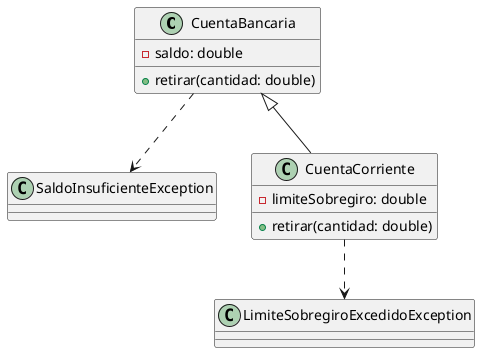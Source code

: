 @startuml BackgroundColor

class CuentaBancaria {
    - saldo: double
    + retirar(cantidad: double)
}

class SaldoInsuficienteException

class CuentaCorriente extends CuentaBancaria {
    - limiteSobregiro: double
    + retirar(cantidad: double)
}

class LimiteSobregiroExcedidoException

CuentaBancaria ..> SaldoInsuficienteException
CuentaCorriente ..> LimiteSobregiroExcedidoException
@enduml